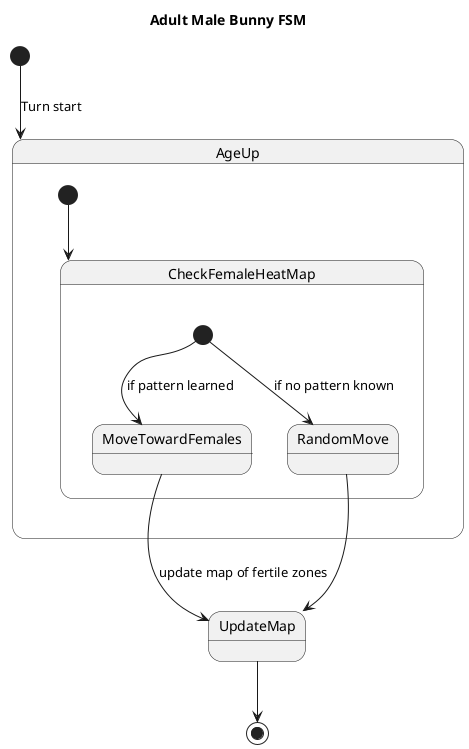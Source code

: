 @startuml
title Adult Male Bunny FSM

[*] --> AgeUp : Turn start

state AgeUp {
  [*] --> CheckFemaleHeatMap
}

state CheckFemaleHeatMap <<decision>> {
  [*] --> MoveTowardFemales : if pattern learned
  [*] --> RandomMove : if no pattern known
}

MoveTowardFemales --> UpdateMap : update map of fertile zones
RandomMove --> UpdateMap

UpdateMap --> [*]

@enduml
